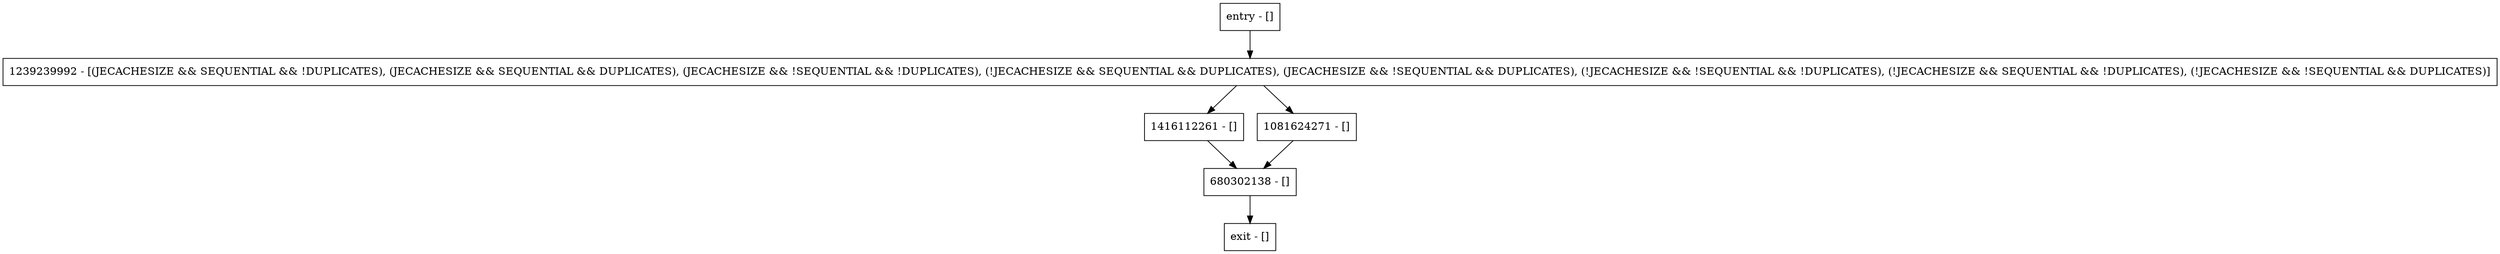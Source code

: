 digraph isEmbeddedLN {
node [shape=record];
680302138 [label="680302138 - []"];
entry [label="entry - []"];
exit [label="exit - []"];
1416112261 [label="1416112261 - []"];
1239239992 [label="1239239992 - [(JECACHESIZE && SEQUENTIAL && !DUPLICATES), (JECACHESIZE && SEQUENTIAL && DUPLICATES), (JECACHESIZE && !SEQUENTIAL && !DUPLICATES), (!JECACHESIZE && SEQUENTIAL && DUPLICATES), (JECACHESIZE && !SEQUENTIAL && DUPLICATES), (!JECACHESIZE && !SEQUENTIAL && !DUPLICATES), (!JECACHESIZE && SEQUENTIAL && !DUPLICATES), (!JECACHESIZE && !SEQUENTIAL && DUPLICATES)]"];
1081624271 [label="1081624271 - []"];
entry;
exit;
680302138 -> exit;
entry -> 1239239992;
1416112261 -> 680302138;
1239239992 -> 1416112261;
1239239992 -> 1081624271;
1081624271 -> 680302138;
}
